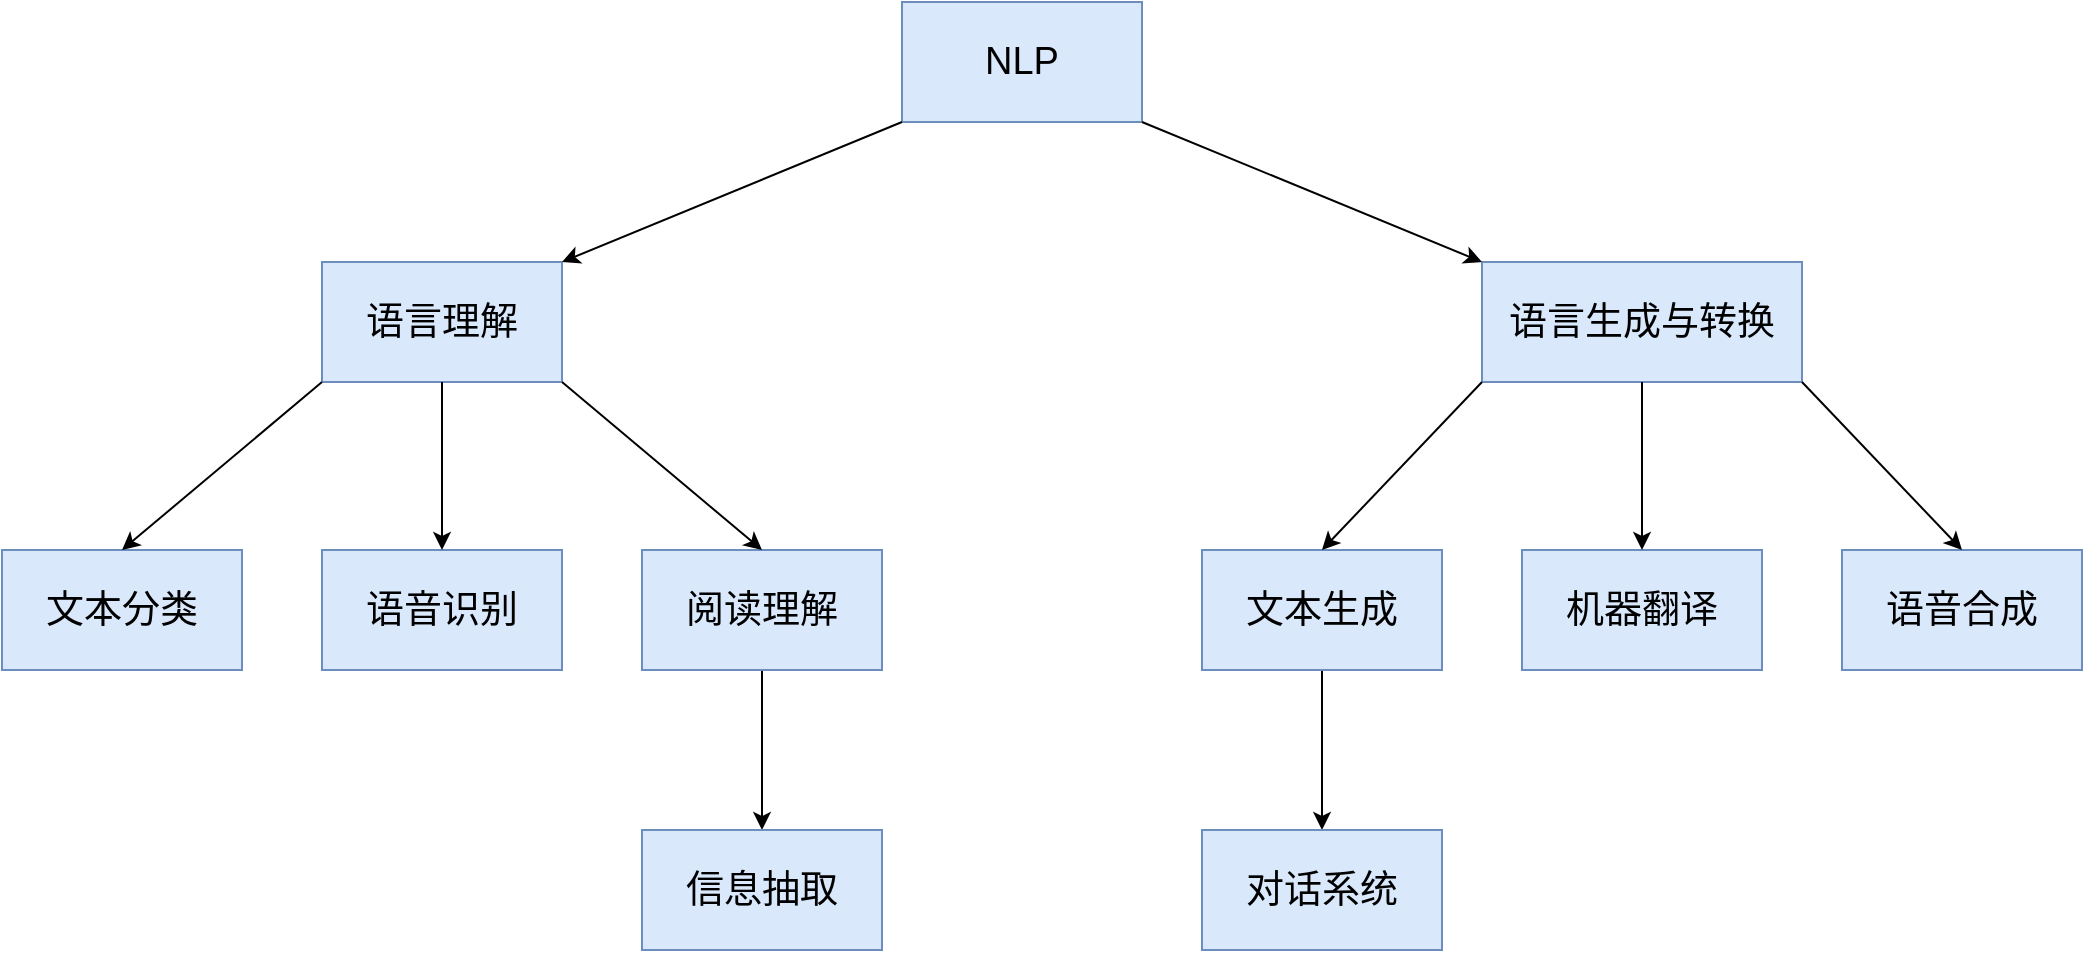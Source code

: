 <mxfile version="24.2.7" type="github">
  <diagram name="第 1 页" id="NPNv_DvLs50-tU2mW3J_">
    <mxGraphModel dx="1050" dy="626" grid="1" gridSize="10" guides="1" tooltips="1" connect="1" arrows="1" fold="1" page="1" pageScale="1" pageWidth="1169" pageHeight="827" math="0" shadow="0">
      <root>
        <mxCell id="0" />
        <mxCell id="1" parent="0" />
        <mxCell id="N-wx2LSsGwqUpmbefq2S-1" value="&lt;font style=&quot;font-size: 19px;&quot;&gt;NLP&lt;/font&gt;" style="rounded=0;whiteSpace=wrap;html=1;fillColor=#dae8fc;strokeColor=#6c8ebf;" vertex="1" parent="1">
          <mxGeometry x="550" y="80" width="120" height="60" as="geometry" />
        </mxCell>
        <mxCell id="N-wx2LSsGwqUpmbefq2S-2" value="&lt;span style=&quot;font-size: 19px;&quot;&gt;语言理解&lt;/span&gt;" style="rounded=0;whiteSpace=wrap;html=1;fillColor=#dae8fc;strokeColor=#6c8ebf;" vertex="1" parent="1">
          <mxGeometry x="260" y="210" width="120" height="60" as="geometry" />
        </mxCell>
        <mxCell id="N-wx2LSsGwqUpmbefq2S-3" value="&lt;span style=&quot;font-size: 19px;&quot;&gt;语言生成与转换&lt;/span&gt;" style="rounded=0;whiteSpace=wrap;html=1;fillColor=#dae8fc;strokeColor=#6c8ebf;" vertex="1" parent="1">
          <mxGeometry x="840" y="210" width="160" height="60" as="geometry" />
        </mxCell>
        <mxCell id="N-wx2LSsGwqUpmbefq2S-4" value="" style="endArrow=classic;html=1;rounded=0;exitX=0;exitY=1;exitDx=0;exitDy=0;entryX=1;entryY=0;entryDx=0;entryDy=0;" edge="1" parent="1" source="N-wx2LSsGwqUpmbefq2S-1" target="N-wx2LSsGwqUpmbefq2S-2">
          <mxGeometry width="50" height="50" relative="1" as="geometry">
            <mxPoint x="510" y="350" as="sourcePoint" />
            <mxPoint x="560" y="300" as="targetPoint" />
          </mxGeometry>
        </mxCell>
        <mxCell id="N-wx2LSsGwqUpmbefq2S-5" value="" style="endArrow=classic;html=1;rounded=0;exitX=1;exitY=1;exitDx=0;exitDy=0;entryX=0;entryY=0;entryDx=0;entryDy=0;" edge="1" parent="1" source="N-wx2LSsGwqUpmbefq2S-1" target="N-wx2LSsGwqUpmbefq2S-3">
          <mxGeometry width="50" height="50" relative="1" as="geometry">
            <mxPoint x="510" y="350" as="sourcePoint" />
            <mxPoint x="560" y="300" as="targetPoint" />
          </mxGeometry>
        </mxCell>
        <mxCell id="N-wx2LSsGwqUpmbefq2S-6" value="&lt;span style=&quot;font-size: 19px;&quot;&gt;文本分类&lt;/span&gt;" style="rounded=0;whiteSpace=wrap;html=1;fillColor=#dae8fc;strokeColor=#6c8ebf;" vertex="1" parent="1">
          <mxGeometry x="100" y="354" width="120" height="60" as="geometry" />
        </mxCell>
        <mxCell id="N-wx2LSsGwqUpmbefq2S-7" value="&lt;span style=&quot;font-size: 19px;&quot;&gt;语音识别&lt;/span&gt;" style="rounded=0;whiteSpace=wrap;html=1;fillColor=#dae8fc;strokeColor=#6c8ebf;" vertex="1" parent="1">
          <mxGeometry x="260" y="354" width="120" height="60" as="geometry" />
        </mxCell>
        <mxCell id="N-wx2LSsGwqUpmbefq2S-13" value="" style="edgeStyle=orthogonalEdgeStyle;rounded=0;orthogonalLoop=1;jettySize=auto;html=1;" edge="1" parent="1" source="N-wx2LSsGwqUpmbefq2S-8" target="N-wx2LSsGwqUpmbefq2S-12">
          <mxGeometry relative="1" as="geometry" />
        </mxCell>
        <mxCell id="N-wx2LSsGwqUpmbefq2S-8" value="&lt;span style=&quot;font-size: 19px;&quot;&gt;阅读理解&lt;/span&gt;" style="rounded=0;whiteSpace=wrap;html=1;fillColor=#dae8fc;strokeColor=#6c8ebf;" vertex="1" parent="1">
          <mxGeometry x="420" y="354" width="120" height="60" as="geometry" />
        </mxCell>
        <mxCell id="N-wx2LSsGwqUpmbefq2S-9" value="" style="endArrow=classic;html=1;rounded=0;exitX=0;exitY=1;exitDx=0;exitDy=0;entryX=0.5;entryY=0;entryDx=0;entryDy=0;" edge="1" parent="1" source="N-wx2LSsGwqUpmbefq2S-2" target="N-wx2LSsGwqUpmbefq2S-6">
          <mxGeometry width="50" height="50" relative="1" as="geometry">
            <mxPoint x="510" y="350" as="sourcePoint" />
            <mxPoint x="560" y="300" as="targetPoint" />
          </mxGeometry>
        </mxCell>
        <mxCell id="N-wx2LSsGwqUpmbefq2S-10" value="" style="endArrow=classic;html=1;rounded=0;exitX=0.5;exitY=1;exitDx=0;exitDy=0;entryX=0.5;entryY=0;entryDx=0;entryDy=0;" edge="1" parent="1" source="N-wx2LSsGwqUpmbefq2S-2" target="N-wx2LSsGwqUpmbefq2S-7">
          <mxGeometry width="50" height="50" relative="1" as="geometry">
            <mxPoint x="510" y="350" as="sourcePoint" />
            <mxPoint x="560" y="300" as="targetPoint" />
          </mxGeometry>
        </mxCell>
        <mxCell id="N-wx2LSsGwqUpmbefq2S-11" value="" style="endArrow=classic;html=1;rounded=0;exitX=1;exitY=1;exitDx=0;exitDy=0;entryX=0.5;entryY=0;entryDx=0;entryDy=0;" edge="1" parent="1" source="N-wx2LSsGwqUpmbefq2S-2" target="N-wx2LSsGwqUpmbefq2S-8">
          <mxGeometry width="50" height="50" relative="1" as="geometry">
            <mxPoint x="510" y="350" as="sourcePoint" />
            <mxPoint x="560" y="300" as="targetPoint" />
          </mxGeometry>
        </mxCell>
        <mxCell id="N-wx2LSsGwqUpmbefq2S-12" value="&lt;span style=&quot;font-size: 19px;&quot;&gt;信息抽取&lt;/span&gt;" style="whiteSpace=wrap;html=1;fillColor=#dae8fc;strokeColor=#6c8ebf;rounded=0;" vertex="1" parent="1">
          <mxGeometry x="420" y="494" width="120" height="60" as="geometry" />
        </mxCell>
        <mxCell id="N-wx2LSsGwqUpmbefq2S-21" value="" style="edgeStyle=orthogonalEdgeStyle;rounded=0;orthogonalLoop=1;jettySize=auto;html=1;" edge="1" parent="1" source="N-wx2LSsGwqUpmbefq2S-14" target="N-wx2LSsGwqUpmbefq2S-20">
          <mxGeometry relative="1" as="geometry" />
        </mxCell>
        <mxCell id="N-wx2LSsGwqUpmbefq2S-14" value="&lt;span style=&quot;font-size: 19px;&quot;&gt;文本生成&lt;/span&gt;" style="rounded=0;whiteSpace=wrap;html=1;fillColor=#dae8fc;strokeColor=#6c8ebf;" vertex="1" parent="1">
          <mxGeometry x="700" y="354" width="120" height="60" as="geometry" />
        </mxCell>
        <mxCell id="N-wx2LSsGwqUpmbefq2S-15" value="&lt;span style=&quot;font-size: 19px;&quot;&gt;机器翻译&lt;/span&gt;" style="rounded=0;whiteSpace=wrap;html=1;fillColor=#dae8fc;strokeColor=#6c8ebf;" vertex="1" parent="1">
          <mxGeometry x="860" y="354" width="120" height="60" as="geometry" />
        </mxCell>
        <mxCell id="N-wx2LSsGwqUpmbefq2S-16" value="&lt;span style=&quot;font-size: 19px;&quot;&gt;语音合成&lt;/span&gt;" style="rounded=0;whiteSpace=wrap;html=1;fillColor=#dae8fc;strokeColor=#6c8ebf;" vertex="1" parent="1">
          <mxGeometry x="1020" y="354" width="120" height="60" as="geometry" />
        </mxCell>
        <mxCell id="N-wx2LSsGwqUpmbefq2S-17" value="" style="endArrow=classic;html=1;rounded=0;exitX=0;exitY=1;exitDx=0;exitDy=0;entryX=0.5;entryY=0;entryDx=0;entryDy=0;" edge="1" parent="1" source="N-wx2LSsGwqUpmbefq2S-3" target="N-wx2LSsGwqUpmbefq2S-14">
          <mxGeometry width="50" height="50" relative="1" as="geometry">
            <mxPoint x="690" y="350" as="sourcePoint" />
            <mxPoint x="740" y="300" as="targetPoint" />
          </mxGeometry>
        </mxCell>
        <mxCell id="N-wx2LSsGwqUpmbefq2S-18" value="" style="endArrow=classic;html=1;rounded=0;exitX=0.5;exitY=1;exitDx=0;exitDy=0;entryX=0.5;entryY=0;entryDx=0;entryDy=0;" edge="1" parent="1" source="N-wx2LSsGwqUpmbefq2S-3" target="N-wx2LSsGwqUpmbefq2S-15">
          <mxGeometry width="50" height="50" relative="1" as="geometry">
            <mxPoint x="690" y="350" as="sourcePoint" />
            <mxPoint x="740" y="300" as="targetPoint" />
          </mxGeometry>
        </mxCell>
        <mxCell id="N-wx2LSsGwqUpmbefq2S-19" value="" style="endArrow=classic;html=1;rounded=0;exitX=1;exitY=1;exitDx=0;exitDy=0;entryX=0.5;entryY=0;entryDx=0;entryDy=0;" edge="1" parent="1" source="N-wx2LSsGwqUpmbefq2S-3" target="N-wx2LSsGwqUpmbefq2S-16">
          <mxGeometry width="50" height="50" relative="1" as="geometry">
            <mxPoint x="690" y="350" as="sourcePoint" />
            <mxPoint x="740" y="300" as="targetPoint" />
          </mxGeometry>
        </mxCell>
        <mxCell id="N-wx2LSsGwqUpmbefq2S-20" value="&lt;span style=&quot;font-size: 19px;&quot;&gt;对话系统&lt;/span&gt;" style="whiteSpace=wrap;html=1;fillColor=#dae8fc;strokeColor=#6c8ebf;rounded=0;" vertex="1" parent="1">
          <mxGeometry x="700" y="494" width="120" height="60" as="geometry" />
        </mxCell>
      </root>
    </mxGraphModel>
  </diagram>
</mxfile>
